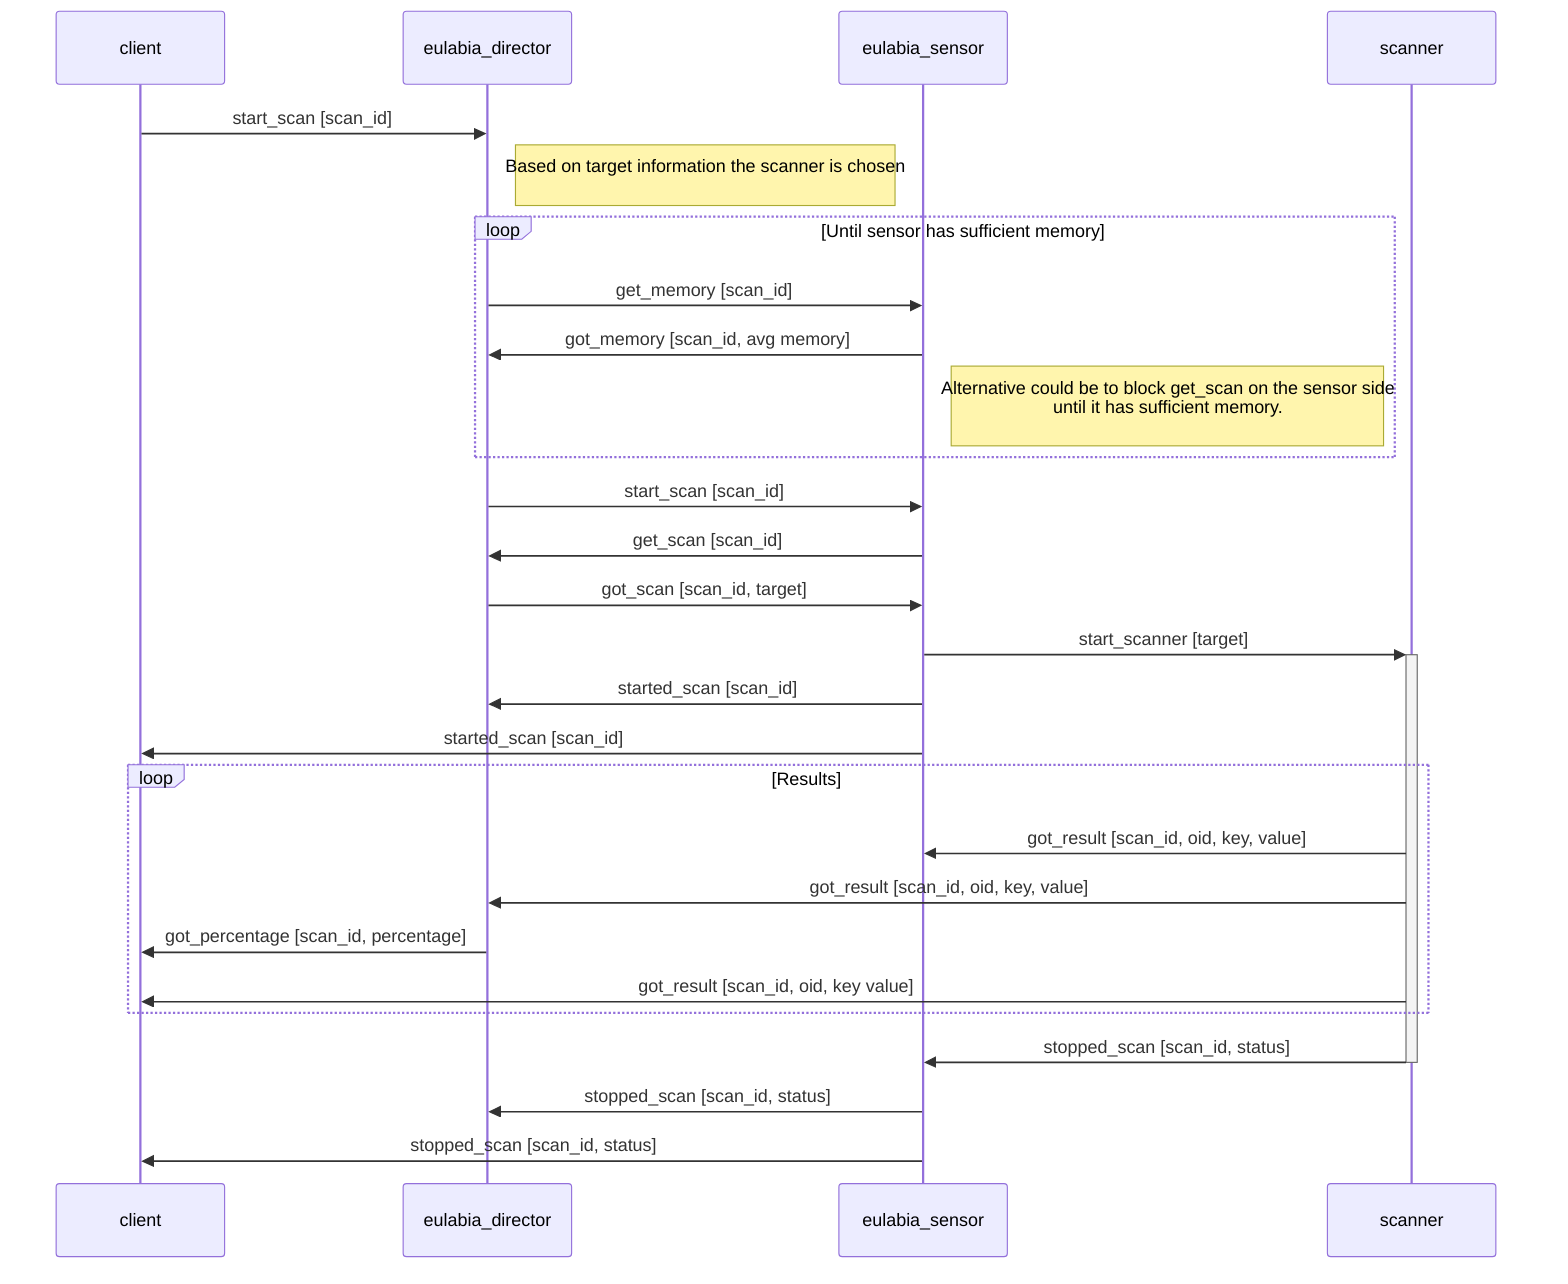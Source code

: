 sequenceDiagram
    participant client
    participant eulabia_director
    participant eulabia_sensor
    participant scanner
    
    client->>eulabia_director: start_scan [scan_id]
    Note right of eulabia_director: Based on target information the scanner is chosen<br>
    loop Until sensor has sufficient memory

    eulabia_director->>eulabia_sensor: get_memory  [scan_id]
    eulabia_sensor->>eulabia_director: got_memory  [scan_id, avg memory]
    Note right of eulabia_sensor: Alternative could be to block get_scan on the sensor side<br> until it has sufficient memory.<br>
    end
    eulabia_director->>eulabia_sensor: start_scan  [scan_id]

    eulabia_sensor->>eulabia_director: get_scan [scan_id]
    eulabia_director->>eulabia_sensor: got_scan [scan_id, target]
    eulabia_sensor->>+scanner: start_scanner [target]
    
    eulabia_sensor->>eulabia_director: started_scan [scan_id]
    eulabia_sensor->>client: started_scan [scan_id]
    loop Results
        scanner->>eulabia_sensor: got_result [scan_id, oid, key, value]
        scanner->>eulabia_director: got_result [scan_id, oid, key, value]
        eulabia_director->>client: got_percentage [scan_id, percentage]
        scanner->>client: got_result [scan_id, oid, key value]
    end
    scanner->>-eulabia_sensor: stopped_scan [scan_id, status]
    eulabia_sensor->>eulabia_director: stopped_scan [scan_id, status]
    eulabia_sensor->>client: stopped_scan [scan_id, status]